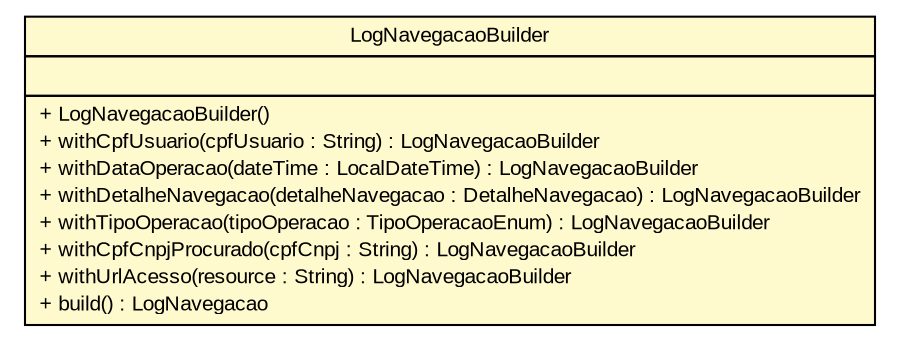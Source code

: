 #!/usr/local/bin/dot
#
# Class diagram 
# Generated by UMLGraph version R5_6 (http://www.umlgraph.org/)
#

digraph G {
	edge [fontname="arial",fontsize=10,labelfontname="arial",labelfontsize=10];
	node [fontname="arial",fontsize=10,shape=plaintext];
	nodesep=0.25;
	ranksep=0.5;
	// br.gov.to.sefaz.seg.business.gestao.builder.LogNavegacaoBuilder
	c637008 [label=<<table title="br.gov.to.sefaz.seg.business.gestao.builder.LogNavegacaoBuilder" border="0" cellborder="1" cellspacing="0" cellpadding="2" port="p" bgcolor="lemonChiffon" href="./LogNavegacaoBuilder.html">
		<tr><td><table border="0" cellspacing="0" cellpadding="1">
<tr><td align="center" balign="center"> LogNavegacaoBuilder </td></tr>
		</table></td></tr>
		<tr><td><table border="0" cellspacing="0" cellpadding="1">
<tr><td align="left" balign="left">  </td></tr>
		</table></td></tr>
		<tr><td><table border="0" cellspacing="0" cellpadding="1">
<tr><td align="left" balign="left"> + LogNavegacaoBuilder() </td></tr>
<tr><td align="left" balign="left"> + withCpfUsuario(cpfUsuario : String) : LogNavegacaoBuilder </td></tr>
<tr><td align="left" balign="left"> + withDataOperacao(dateTime : LocalDateTime) : LogNavegacaoBuilder </td></tr>
<tr><td align="left" balign="left"> + withDetalheNavegacao(detalheNavegacao : DetalheNavegacao) : LogNavegacaoBuilder </td></tr>
<tr><td align="left" balign="left"> + withTipoOperacao(tipoOperacao : TipoOperacaoEnum) : LogNavegacaoBuilder </td></tr>
<tr><td align="left" balign="left"> + withCpfCnpjProcurado(cpfCnpj : String) : LogNavegacaoBuilder </td></tr>
<tr><td align="left" balign="left"> + withUrlAcesso(resource : String) : LogNavegacaoBuilder </td></tr>
<tr><td align="left" balign="left"> + build() : LogNavegacao </td></tr>
		</table></td></tr>
		</table>>, URL="./LogNavegacaoBuilder.html", fontname="arial", fontcolor="black", fontsize=10.0];
}

